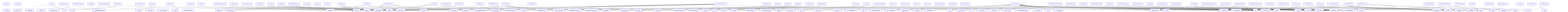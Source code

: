 graph TD
    analyzer_ts-->fs
    analyzer_ts-->path
    analyzer_ts-->typescript
    cli_ts-->commander
    cli_ts-->path
    cli_ts-->fs
    cli_ts-->__analyzer
    vlq_d_ts-->__strings
    any_map_d_ts-->__trace_mapping
    any_map_d_ts-->__types
    binary_search_d_ts-->__sourcemap_segment
    by_source_d_ts-->__sourcemap_segment
    by_source_d_ts-->__binary_search
    sort_d_ts-->__sourcemap_segment
    trace_mapping_d_ts-->__sourcemap_segment
    trace_mapping_d_ts-->__types
    types_d_ts-->__sourcemap_segment
    types_d_ts-->__trace_mapping
    strict_d_ts-->node_assert
    buffer_d_ts-->node_crypto
    buffer_d_ts-->node_stream_web
    child_process_d_ts-->node_fs
    child_process_d_ts-->node_events
    child_process_d_ts-->node_dgram
    child_process_d_ts-->node_net
    child_process_d_ts-->node_stream
    child_process_d_ts-->node_url
    cluster_d_ts-->node_child_process
    cluster_d_ts-->node_net
    console_d_ts-->node_util
    constants_d_ts-->node_os
    constants_d_ts-->node_crypto
    constants_d_ts-->node_fs
    crypto_d_ts-->node_stream
    crypto_d_ts-->node_tls
    dgram_d_ts-->node_net
    dgram_d_ts-->node_dns
    dgram_d_ts-->node_events
    diagnostics_channel_d_ts-->node_async_hooks
    promises_d_ts-->node_dns
    dns_d_ts-->node_dns_promises
    dom_events_d_ts-->events
    events_d_ts-->node_async_hooks
    promises_d_ts-->node_events
    promises_d_ts-->node_stream
    promises_d_ts-->node_stream_web
    promises_d_ts-->node_fs
    promises_d_ts-->node_readline
    fs_d_ts-->node_stream
    fs_d_ts-->node_events
    fs_d_ts-->node_url
    fs_d_ts-->node_fs_promises
    http_d_ts-->node_stream
    http_d_ts-->node_url
    http_d_ts-->node_dns
    http_d_ts-->node_events
    http_d_ts-->node_net
    http2_d_ts-->node_fs
    http2_d_ts-->node_net
    http2_d_ts-->node_stream
    http2_d_ts-->node_tls
    http2_d_ts-->node_url
    http2_d_ts-->node_http
    https_d_ts-->node_stream
    https_d_ts-->node_tls
    https_d_ts-->node_http
    https_d_ts-->node_url
    inspector_d_ts-->inspector
    module_d_ts-->node_url
    module_d_ts-->node_worker_threads
    net_d_ts-->node_stream
    net_d_ts-->node_events
    net_d_ts-->node_dns
    perf_hooks_d_ts-->node_async_hooks
    perf_hooks_d_ts-->perf_hooks
    process_d_ts-->node_tty
    process_d_ts-->node_worker_threads
    promises_d_ts-->node_events
    promises_d_ts-->node_readline
    readline_d_ts-->node_events
    readline_d_ts-->node_readline_promises
    repl_d_ts-->node_readline
    repl_d_ts-->node_vm
    repl_d_ts-->node_util
    consumers_d_ts-->node_buffer
    consumers_d_ts-->node_stream
    promises_d_ts-->node_stream
    stream_d_ts-->node_events
    stream_d_ts-->node_buffer
    stream_d_ts-->node_stream_promises
    stream_d_ts-->node_stream_consumers
    stream_d_ts-->node_stream_web
    test_d_ts-->node_stream
    promises_d_ts-->node_timers
    timers_d_ts-->node_events
    timers_d_ts-->node_timers_promises
    tls_d_ts-->node_crypto
    tls_d_ts-->node_net
    tls_d_ts-->stream
    tty_d_ts-->node_net
    url_d_ts-->node_buffer
    url_d_ts-->node_http
    url_d_ts-->node_querystring
    url_d_ts-->url
    util_d_ts-->node_util_types
    util_d_ts-->util
    util_d_ts-->node_crypto
    v8_d_ts-->node_stream
    vm_d_ts-->node_module
    worker_threads_d_ts-->node_buffer
    worker_threads_d_ts-->node_vm
    worker_threads_d_ts-->node_events
    worker_threads_d_ts-->node_perf_hooks
    worker_threads_d_ts-->node_fs_promises
    worker_threads_d_ts-->node_stream
    worker_threads_d_ts-->node_url
    worker_threads_d_ts-->node_crypto
    worker_threads_d_ts-->worker_threads
    zlib_d_ts-->node_stream
    walk_d_ts-->acorn
    create_require_d_ts-->url
    esm_d_ts-->__index
    index_d_ts-->make_error
    index_d_ts-->typescript
    index_d_ts-->__ts_compiler_types
    index_d_ts-->__esm
    repl_d_ts-->__index
    swc_d_ts-->_swc_wasm
    swc_d_ts-->__types
    types_d_ts-->typescript
    types_d_ts-->___index
    ts_compiler_types_d_ts-->typescript
    ts_internals_d_ts-->typescript
    tsconfig_schema_d_ts-->__index
    agent_d_ts-->url
    agent_d_ts-->__pool
    agent_d_ts-->__dispatcher
    api_d_ts-->url
    api_d_ts-->stream
    api_d_ts-->__dispatcher
    balanced_pool_d_ts-->__pool
    balanced_pool_d_ts-->__dispatcher
    balanced_pool_d_ts-->url
    cache_d_ts-->__fetch
    client_d_ts-->url
    client_d_ts-->tls
    client_d_ts-->__dispatcher
    client_d_ts-->__connector
    connector_d_ts-->tls
    connector_d_ts-->net
    cookies_d_ts-->__fetch
    diagnostics_channel_d_ts-->net
    diagnostics_channel_d_ts-->url
    diagnostics_channel_d_ts-->__connector
    diagnostics_channel_d_ts-->__dispatcher
    dispatcher_d_ts-->url
    dispatcher_d_ts-->stream
    dispatcher_d_ts-->events
    dispatcher_d_ts-->buffer
    dispatcher_d_ts-->__header
    dispatcher_d_ts-->__readable
    dispatcher_d_ts-->__formdata
    dispatcher_d_ts-->__errors
    env_http_proxy_agent_d_ts-->__agent
    env_http_proxy_agent_d_ts-->__dispatcher
    errors_d_ts-->__header
    errors_d_ts-->__client
    eventsource_d_ts-->__websocket
    eventsource_d_ts-->__dispatcher
    eventsource_d_ts-->__patch
    fetch_d_ts-->buffer
    fetch_d_ts-->url
    fetch_d_ts-->stream_web
    fetch_d_ts-->__formdata
    fetch_d_ts-->__dispatcher
    file_d_ts-->buffer
    filereader_d_ts-->buffer
    filereader_d_ts-->__patch
    formdata_d_ts-->__file
    formdata_d_ts-->__fetch
    global_dispatcher_d_ts-->__dispatcher
    handlers_d_ts-->__dispatcher
    index_d_ts-->__dispatcher
    index_d_ts-->__global_dispatcher
    index_d_ts-->__global_origin
    index_d_ts-->__pool
    index_d_ts-->__handlers
    index_d_ts-->__balanced_pool
    index_d_ts-->__client
    index_d_ts-->__connector
    index_d_ts-->__errors
    index_d_ts-->__agent
    index_d_ts-->__mock_client
    index_d_ts-->__mock_pool
    index_d_ts-->__mock_agent
    index_d_ts-->__mock_errors
    index_d_ts-->__proxy_agent
    index_d_ts-->__env_http_proxy_agent
    index_d_ts-->__retry_handler
    index_d_ts-->__retry_agent
    index_d_ts-->__api
    index_d_ts-->__interceptors
    interceptors_d_ts-->__dispatcher
    interceptors_d_ts-->__retry_handler
    mock_agent_d_ts-->__agent
    mock_agent_d_ts-->__dispatcher
    mock_agent_d_ts-->__mock_interceptor
    mock_client_d_ts-->__client
    mock_client_d_ts-->__dispatcher
    mock_client_d_ts-->__mock_agent
    mock_client_d_ts-->__mock_interceptor
    mock_errors_d_ts-->__errors
    mock_interceptor_d_ts-->__header
    mock_interceptor_d_ts-->__dispatcher
    mock_interceptor_d_ts-->__fetch
    mock_pool_d_ts-->__pool
    mock_pool_d_ts-->__mock_agent
    mock_pool_d_ts-->__mock_interceptor
    mock_pool_d_ts-->__dispatcher
    pool_stats_d_ts-->__pool
    pool_d_ts-->__client
    pool_d_ts-->__pool_stats
    pool_d_ts-->url
    pool_d_ts-->__dispatcher
    proxy_agent_d_ts-->__agent
    proxy_agent_d_ts-->__connector
    proxy_agent_d_ts-->__dispatcher
    proxy_agent_d_ts-->__header
    readable_d_ts-->stream
    readable_d_ts-->buffer
    retry_agent_d_ts-->__dispatcher
    retry_agent_d_ts-->__retry_handler
    retry_handler_d_ts-->__dispatcher
    websocket_d_ts-->buffer
    websocket_d_ts-->worker_threads
    websocket_d_ts-->__patch
    websocket_d_ts-->__dispatcher
    websocket_d_ts-->__fetch